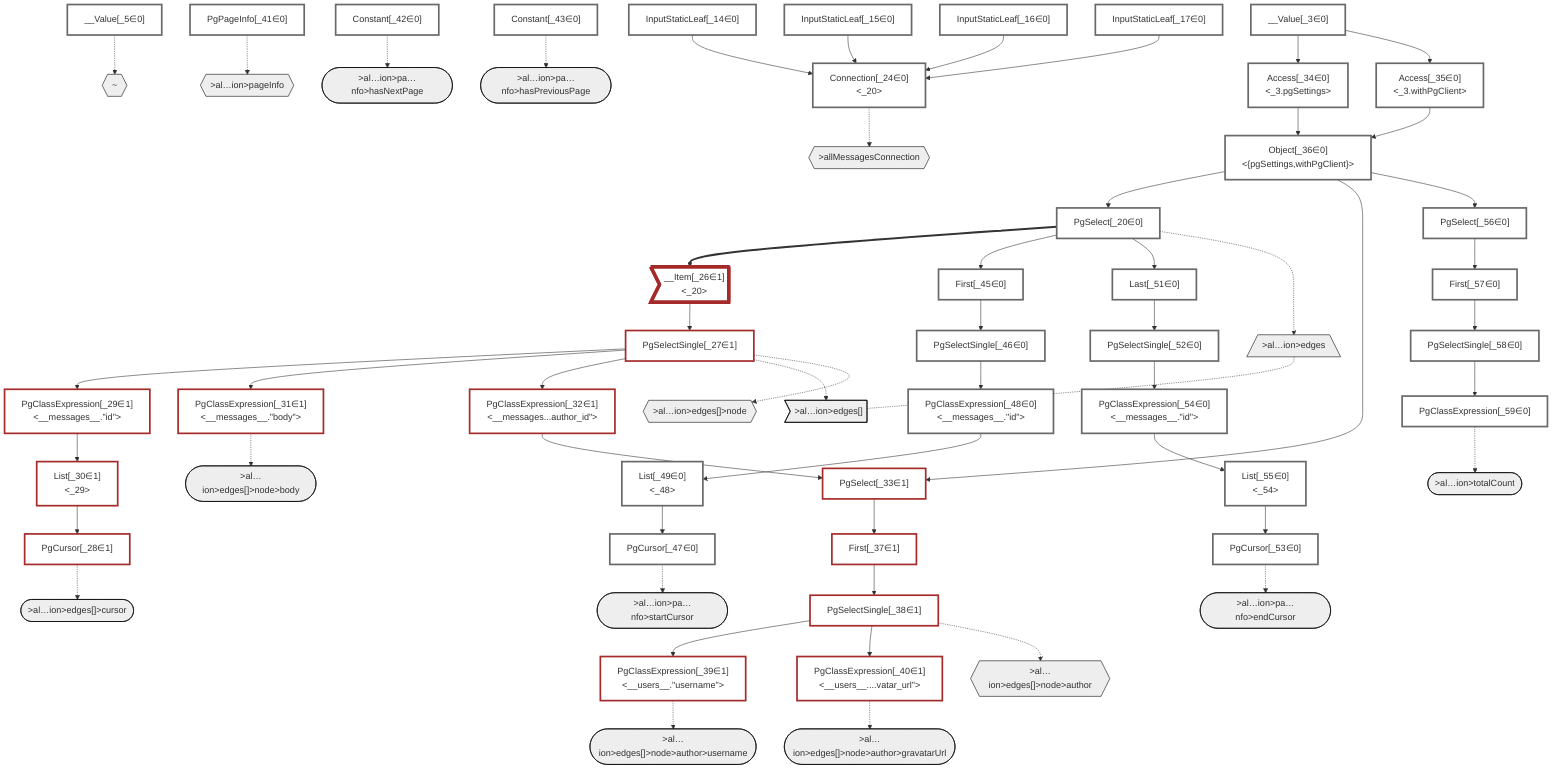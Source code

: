 graph TD
    classDef path fill:#eee,stroke:#000
    classDef plan fill:#fff,stroke-width:3px
    classDef itemplan fill:#fff,stroke-width:6px
    classDef sideeffectplan fill:#f00,stroke-width:6px

    %% subgraph fields
    P1{{"~"}}:::path
    P2{{">allMessagesConnection"}}:::path
    P3[/">al…ion>edges"\]:::path
    P4>">al…ion>edges[]"]:::path
    P3 -.- P4
    P5([">al…ion>edges[]>cursor"]):::path
    %% P4 -.-> P5
    P6{{">al…ion>edges[]>node"}}:::path
    P7([">al…ion>edges[]>node>body"]):::path
    %% P6 -.-> P7
    P8{{">al…ion>edges[]>node>author"}}:::path
    P9([">al…ion>edges[]>node>author>username"]):::path
    %% P8 -.-> P9
    P10([">al…ion>edges[]>node>author>gravatarUrl"]):::path
    %% P8 -.-> P10
    %% P6 -.-> P8
    %% P4 -.-> P6
    %% P2 -.-> P3
    P11{{">al…ion>pageInfo"}}:::path
    P12([">al…ion>pa…nfo>hasNextPage"]):::path
    %% P11 -.-> P12
    P13([">al…ion>pa…nfo>hasPreviousPage"]):::path
    %% P11 -.-> P13
    P14([">al…ion>pa…nfo>startCursor"]):::path
    %% P11 -.-> P14
    P15([">al…ion>pa…nfo>endCursor"]):::path
    %% P11 -.-> P15
    %% P2 -.-> P11
    P16([">al…ion>totalCount"]):::path
    %% P2 -.-> P16
    %% P1 -.-> P2
    %% end

    %% define plans
    __Value_3["__Value[_3∈0]<br /><context>"]:::plan
    __Value_5["__Value[_5∈0]<br /><rootValue>"]:::plan
    InputStaticLeaf_14["InputStaticLeaf[_14∈0]"]:::plan
    InputStaticLeaf_15["InputStaticLeaf[_15∈0]"]:::plan
    InputStaticLeaf_16["InputStaticLeaf[_16∈0]"]:::plan
    InputStaticLeaf_17["InputStaticLeaf[_17∈0]"]:::plan
    PgSelect_20["PgSelect[_20∈0]<br /><messages>"]:::plan
    Connection_24["Connection[_24∈0]<br /><_20>"]:::plan
    __Item_26>"__Item[_26∈1]<br /><_20>"]:::itemplan
    PgSelectSingle_27["PgSelectSingle[_27∈1]<br /><messages>"]:::plan
    PgCursor_28["PgCursor[_28∈1]"]:::plan
    PgClassExpression_29["PgClassExpression[_29∈1]<br /><__messages__.#quot;id#quot;>"]:::plan
    List_30["List[_30∈1]<br /><_29>"]:::plan
    PgClassExpression_31["PgClassExpression[_31∈1]<br /><__messages__.#quot;body#quot;>"]:::plan
    PgClassExpression_32["PgClassExpression[_32∈1]<br /><__messages...author_id#quot;>"]:::plan
    PgSelect_33["PgSelect[_33∈1]<br /><users>"]:::plan
    Access_34["Access[_34∈0]<br /><_3.pgSettings>"]:::plan
    Access_35["Access[_35∈0]<br /><_3.withPgClient>"]:::plan
    Object_36["Object[_36∈0]<br /><{pgSettings,withPgClient}>"]:::plan
    First_37["First[_37∈1]"]:::plan
    PgSelectSingle_38["PgSelectSingle[_38∈1]<br /><users>"]:::plan
    PgClassExpression_39["PgClassExpression[_39∈1]<br /><__users__.#quot;username#quot;>"]:::plan
    PgClassExpression_40["PgClassExpression[_40∈1]<br /><__users__....vatar_url#quot;>"]:::plan
    PgPageInfo_41["PgPageInfo[_41∈0]"]:::plan
    Constant_42["Constant[_42∈0]"]:::plan
    Constant_43["Constant[_43∈0]"]:::plan
    First_45["First[_45∈0]"]:::plan
    PgSelectSingle_46["PgSelectSingle[_46∈0]<br /><messages>"]:::plan
    PgCursor_47["PgCursor[_47∈0]"]:::plan
    PgClassExpression_48["PgClassExpression[_48∈0]<br /><__messages__.#quot;id#quot;>"]:::plan
    List_49["List[_49∈0]<br /><_48>"]:::plan
    Last_51["Last[_51∈0]"]:::plan
    PgSelectSingle_52["PgSelectSingle[_52∈0]<br /><messages>"]:::plan
    PgCursor_53["PgCursor[_53∈0]"]:::plan
    PgClassExpression_54["PgClassExpression[_54∈0]<br /><__messages__.#quot;id#quot;>"]:::plan
    List_55["List[_55∈0]<br /><_54>"]:::plan
    PgSelect_56["PgSelect[_56∈0]<br /><messages>"]:::plan
    First_57["First[_57∈0]"]:::plan
    PgSelectSingle_58["PgSelectSingle[_58∈0]<br /><messages>"]:::plan
    PgClassExpression_59["PgClassExpression[_59∈0]<br /><count(*)>"]:::plan

    %% plan dependencies
    Object_36 --> PgSelect_20
    InputStaticLeaf_14 --> Connection_24
    InputStaticLeaf_15 --> Connection_24
    InputStaticLeaf_16 --> Connection_24
    InputStaticLeaf_17 --> Connection_24
    PgSelect_20 ==> __Item_26
    __Item_26 --> PgSelectSingle_27
    List_30 --> PgCursor_28
    PgSelectSingle_27 --> PgClassExpression_29
    PgClassExpression_29 --> List_30
    PgSelectSingle_27 --> PgClassExpression_31
    PgSelectSingle_27 --> PgClassExpression_32
    Object_36 --> PgSelect_33
    PgClassExpression_32 --> PgSelect_33
    __Value_3 --> Access_34
    __Value_3 --> Access_35
    Access_34 --> Object_36
    Access_35 --> Object_36
    PgSelect_33 --> First_37
    First_37 --> PgSelectSingle_38
    PgSelectSingle_38 --> PgClassExpression_39
    PgSelectSingle_38 --> PgClassExpression_40
    PgSelect_20 --> First_45
    First_45 --> PgSelectSingle_46
    List_49 --> PgCursor_47
    PgSelectSingle_46 --> PgClassExpression_48
    PgClassExpression_48 --> List_49
    PgSelect_20 --> Last_51
    Last_51 --> PgSelectSingle_52
    List_55 --> PgCursor_53
    PgSelectSingle_52 --> PgClassExpression_54
    PgClassExpression_54 --> List_55
    Object_36 --> PgSelect_56
    PgSelect_56 --> First_57
    First_57 --> PgSelectSingle_58
    PgSelectSingle_58 --> PgClassExpression_59

    %% plan-to-path relationships
    __Value_5 -.-> P1
    Connection_24 -.-> P2
    PgSelect_20 -.-> P3
    PgSelectSingle_27 -.-> P4
    PgCursor_28 -.-> P5
    PgSelectSingle_27 -.-> P6
    PgClassExpression_31 -.-> P7
    PgSelectSingle_38 -.-> P8
    PgClassExpression_39 -.-> P9
    PgClassExpression_40 -.-> P10
    PgPageInfo_41 -.-> P11
    Constant_42 -.-> P12
    Constant_43 -.-> P13
    PgCursor_47 -.-> P14
    PgCursor_53 -.-> P15
    PgClassExpression_59 -.-> P16

    %% allocate buckets
    classDef bucket0 stroke:#696969
    class __Value_3,__Value_5,InputStaticLeaf_14,InputStaticLeaf_15,InputStaticLeaf_16,InputStaticLeaf_17,PgSelect_20,Connection_24,Access_34,Access_35,Object_36,PgPageInfo_41,Constant_42,Constant_43,First_45,PgSelectSingle_46,PgCursor_47,PgClassExpression_48,List_49,Last_51,PgSelectSingle_52,PgCursor_53,PgClassExpression_54,List_55,PgSelect_56,First_57,PgSelectSingle_58,PgClassExpression_59 bucket0
    classDef bucket1 stroke:#a52a2a
    class __Item_26,PgSelectSingle_27,PgCursor_28,PgClassExpression_29,List_30,PgClassExpression_31,PgClassExpression_32,PgSelect_33,First_37,PgSelectSingle_38,PgClassExpression_39,PgClassExpression_40 bucket1